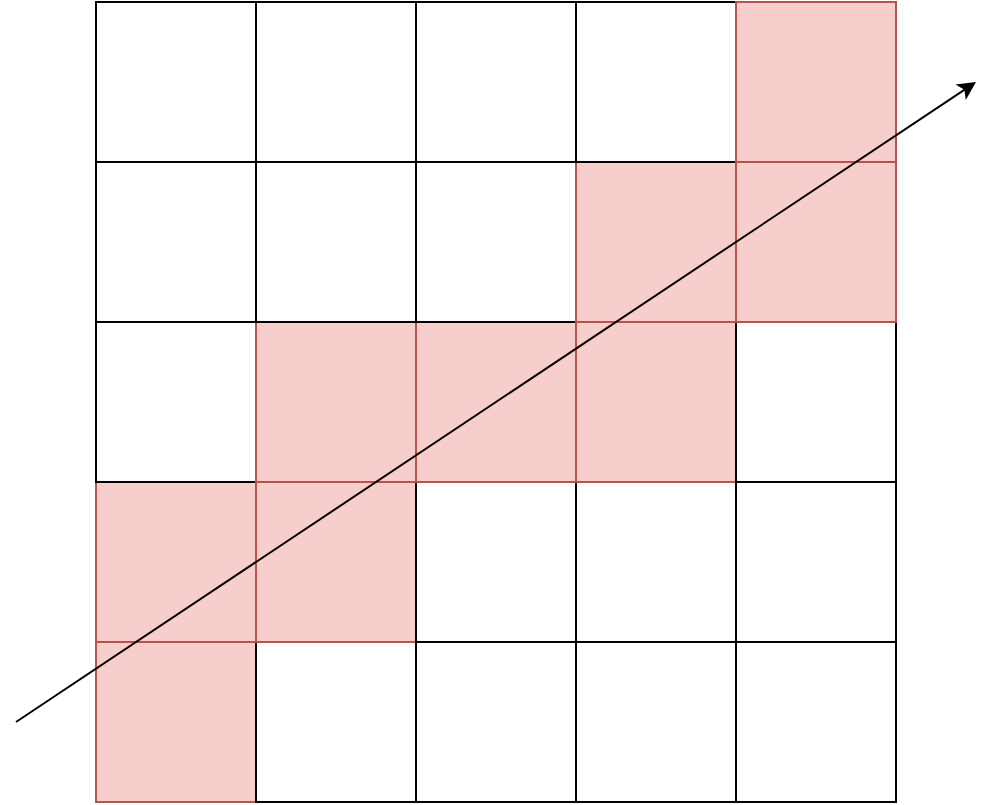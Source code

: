 <mxfile version="20.2.3" type="device"><diagram id="-9EhKcJJXVgsJ6pfN5Wp" name="Page-1"><mxGraphModel dx="1102" dy="905" grid="1" gridSize="10" guides="1" tooltips="1" connect="1" arrows="1" fold="1" page="1" pageScale="1" pageWidth="850" pageHeight="1100" math="0" shadow="0"><root><mxCell id="0"/><mxCell id="1" parent="0"/><mxCell id="GEOp2AwEbrOygTOtXVQR-1" value="" style="rounded=0;whiteSpace=wrap;html=1;fillColor=#f8cecc;strokeColor=#b85450;" vertex="1" parent="1"><mxGeometry x="240" y="400" width="80" height="80" as="geometry"/></mxCell><mxCell id="GEOp2AwEbrOygTOtXVQR-2" value="" style="rounded=0;whiteSpace=wrap;html=1;" vertex="1" parent="1"><mxGeometry x="320" y="400" width="80" height="80" as="geometry"/></mxCell><mxCell id="GEOp2AwEbrOygTOtXVQR-3" value="" style="rounded=0;whiteSpace=wrap;html=1;" vertex="1" parent="1"><mxGeometry x="400" y="400" width="80" height="80" as="geometry"/></mxCell><mxCell id="GEOp2AwEbrOygTOtXVQR-4" value="" style="rounded=0;whiteSpace=wrap;html=1;" vertex="1" parent="1"><mxGeometry x="480" y="400" width="80" height="80" as="geometry"/></mxCell><mxCell id="GEOp2AwEbrOygTOtXVQR-5" value="" style="rounded=0;whiteSpace=wrap;html=1;" vertex="1" parent="1"><mxGeometry x="560" y="400" width="80" height="80" as="geometry"/></mxCell><mxCell id="GEOp2AwEbrOygTOtXVQR-6" value="" style="rounded=0;whiteSpace=wrap;html=1;fillColor=#f8cecc;strokeColor=#b85450;" vertex="1" parent="1"><mxGeometry x="240" y="320" width="80" height="80" as="geometry"/></mxCell><mxCell id="GEOp2AwEbrOygTOtXVQR-7" value="" style="rounded=0;whiteSpace=wrap;html=1;fillColor=#f8cecc;strokeColor=#b85450;" vertex="1" parent="1"><mxGeometry x="320" y="320" width="80" height="80" as="geometry"/></mxCell><mxCell id="GEOp2AwEbrOygTOtXVQR-8" value="" style="rounded=0;whiteSpace=wrap;html=1;" vertex="1" parent="1"><mxGeometry x="400" y="320" width="80" height="80" as="geometry"/></mxCell><mxCell id="GEOp2AwEbrOygTOtXVQR-9" value="" style="rounded=0;whiteSpace=wrap;html=1;" vertex="1" parent="1"><mxGeometry x="480" y="320" width="80" height="80" as="geometry"/></mxCell><mxCell id="GEOp2AwEbrOygTOtXVQR-10" value="" style="rounded=0;whiteSpace=wrap;html=1;" vertex="1" parent="1"><mxGeometry x="560" y="320" width="80" height="80" as="geometry"/></mxCell><mxCell id="GEOp2AwEbrOygTOtXVQR-11" value="" style="rounded=0;whiteSpace=wrap;html=1;" vertex="1" parent="1"><mxGeometry x="240" y="240" width="80" height="80" as="geometry"/></mxCell><mxCell id="GEOp2AwEbrOygTOtXVQR-12" value="" style="rounded=0;whiteSpace=wrap;html=1;fillColor=#f8cecc;strokeColor=#b85450;" vertex="1" parent="1"><mxGeometry x="320" y="240" width="80" height="80" as="geometry"/></mxCell><mxCell id="GEOp2AwEbrOygTOtXVQR-13" value="" style="rounded=0;whiteSpace=wrap;html=1;fillColor=#f8cecc;strokeColor=#b85450;" vertex="1" parent="1"><mxGeometry x="400" y="240" width="80" height="80" as="geometry"/></mxCell><mxCell id="GEOp2AwEbrOygTOtXVQR-14" value="" style="rounded=0;whiteSpace=wrap;html=1;fillColor=#f8cecc;strokeColor=#b85450;" vertex="1" parent="1"><mxGeometry x="480" y="240" width="80" height="80" as="geometry"/></mxCell><mxCell id="GEOp2AwEbrOygTOtXVQR-15" value="" style="rounded=0;whiteSpace=wrap;html=1;" vertex="1" parent="1"><mxGeometry x="560" y="240" width="80" height="80" as="geometry"/></mxCell><mxCell id="GEOp2AwEbrOygTOtXVQR-16" value="" style="rounded=0;whiteSpace=wrap;html=1;" vertex="1" parent="1"><mxGeometry x="240" y="160" width="80" height="80" as="geometry"/></mxCell><mxCell id="GEOp2AwEbrOygTOtXVQR-17" value="" style="rounded=0;whiteSpace=wrap;html=1;" vertex="1" parent="1"><mxGeometry x="320" y="160" width="80" height="80" as="geometry"/></mxCell><mxCell id="GEOp2AwEbrOygTOtXVQR-18" value="" style="rounded=0;whiteSpace=wrap;html=1;" vertex="1" parent="1"><mxGeometry x="400" y="160" width="80" height="80" as="geometry"/></mxCell><mxCell id="GEOp2AwEbrOygTOtXVQR-19" value="" style="rounded=0;whiteSpace=wrap;html=1;fillColor=#f8cecc;strokeColor=#b85450;" vertex="1" parent="1"><mxGeometry x="480" y="160" width="80" height="80" as="geometry"/></mxCell><mxCell id="GEOp2AwEbrOygTOtXVQR-20" value="" style="rounded=0;whiteSpace=wrap;html=1;fillColor=#f8cecc;strokeColor=#b85450;" vertex="1" parent="1"><mxGeometry x="560" y="160" width="80" height="80" as="geometry"/></mxCell><mxCell id="GEOp2AwEbrOygTOtXVQR-21" value="" style="rounded=0;whiteSpace=wrap;html=1;" vertex="1" parent="1"><mxGeometry x="240" y="80" width="80" height="80" as="geometry"/></mxCell><mxCell id="GEOp2AwEbrOygTOtXVQR-22" value="" style="rounded=0;whiteSpace=wrap;html=1;" vertex="1" parent="1"><mxGeometry x="320" y="80" width="80" height="80" as="geometry"/></mxCell><mxCell id="GEOp2AwEbrOygTOtXVQR-23" value="" style="rounded=0;whiteSpace=wrap;html=1;" vertex="1" parent="1"><mxGeometry x="400" y="80" width="80" height="80" as="geometry"/></mxCell><mxCell id="GEOp2AwEbrOygTOtXVQR-24" value="" style="rounded=0;whiteSpace=wrap;html=1;" vertex="1" parent="1"><mxGeometry x="480" y="80" width="80" height="80" as="geometry"/></mxCell><mxCell id="GEOp2AwEbrOygTOtXVQR-25" value="" style="rounded=0;whiteSpace=wrap;html=1;fillColor=#f8cecc;strokeColor=#b85450;" vertex="1" parent="1"><mxGeometry x="560" y="80" width="80" height="80" as="geometry"/></mxCell><mxCell id="GEOp2AwEbrOygTOtXVQR-26" value="" style="endArrow=classic;html=1;rounded=0;" edge="1" parent="1"><mxGeometry width="50" height="50" relative="1" as="geometry"><mxPoint x="200" y="440" as="sourcePoint"/><mxPoint x="680" y="120" as="targetPoint"/></mxGeometry></mxCell></root></mxGraphModel></diagram></mxfile>